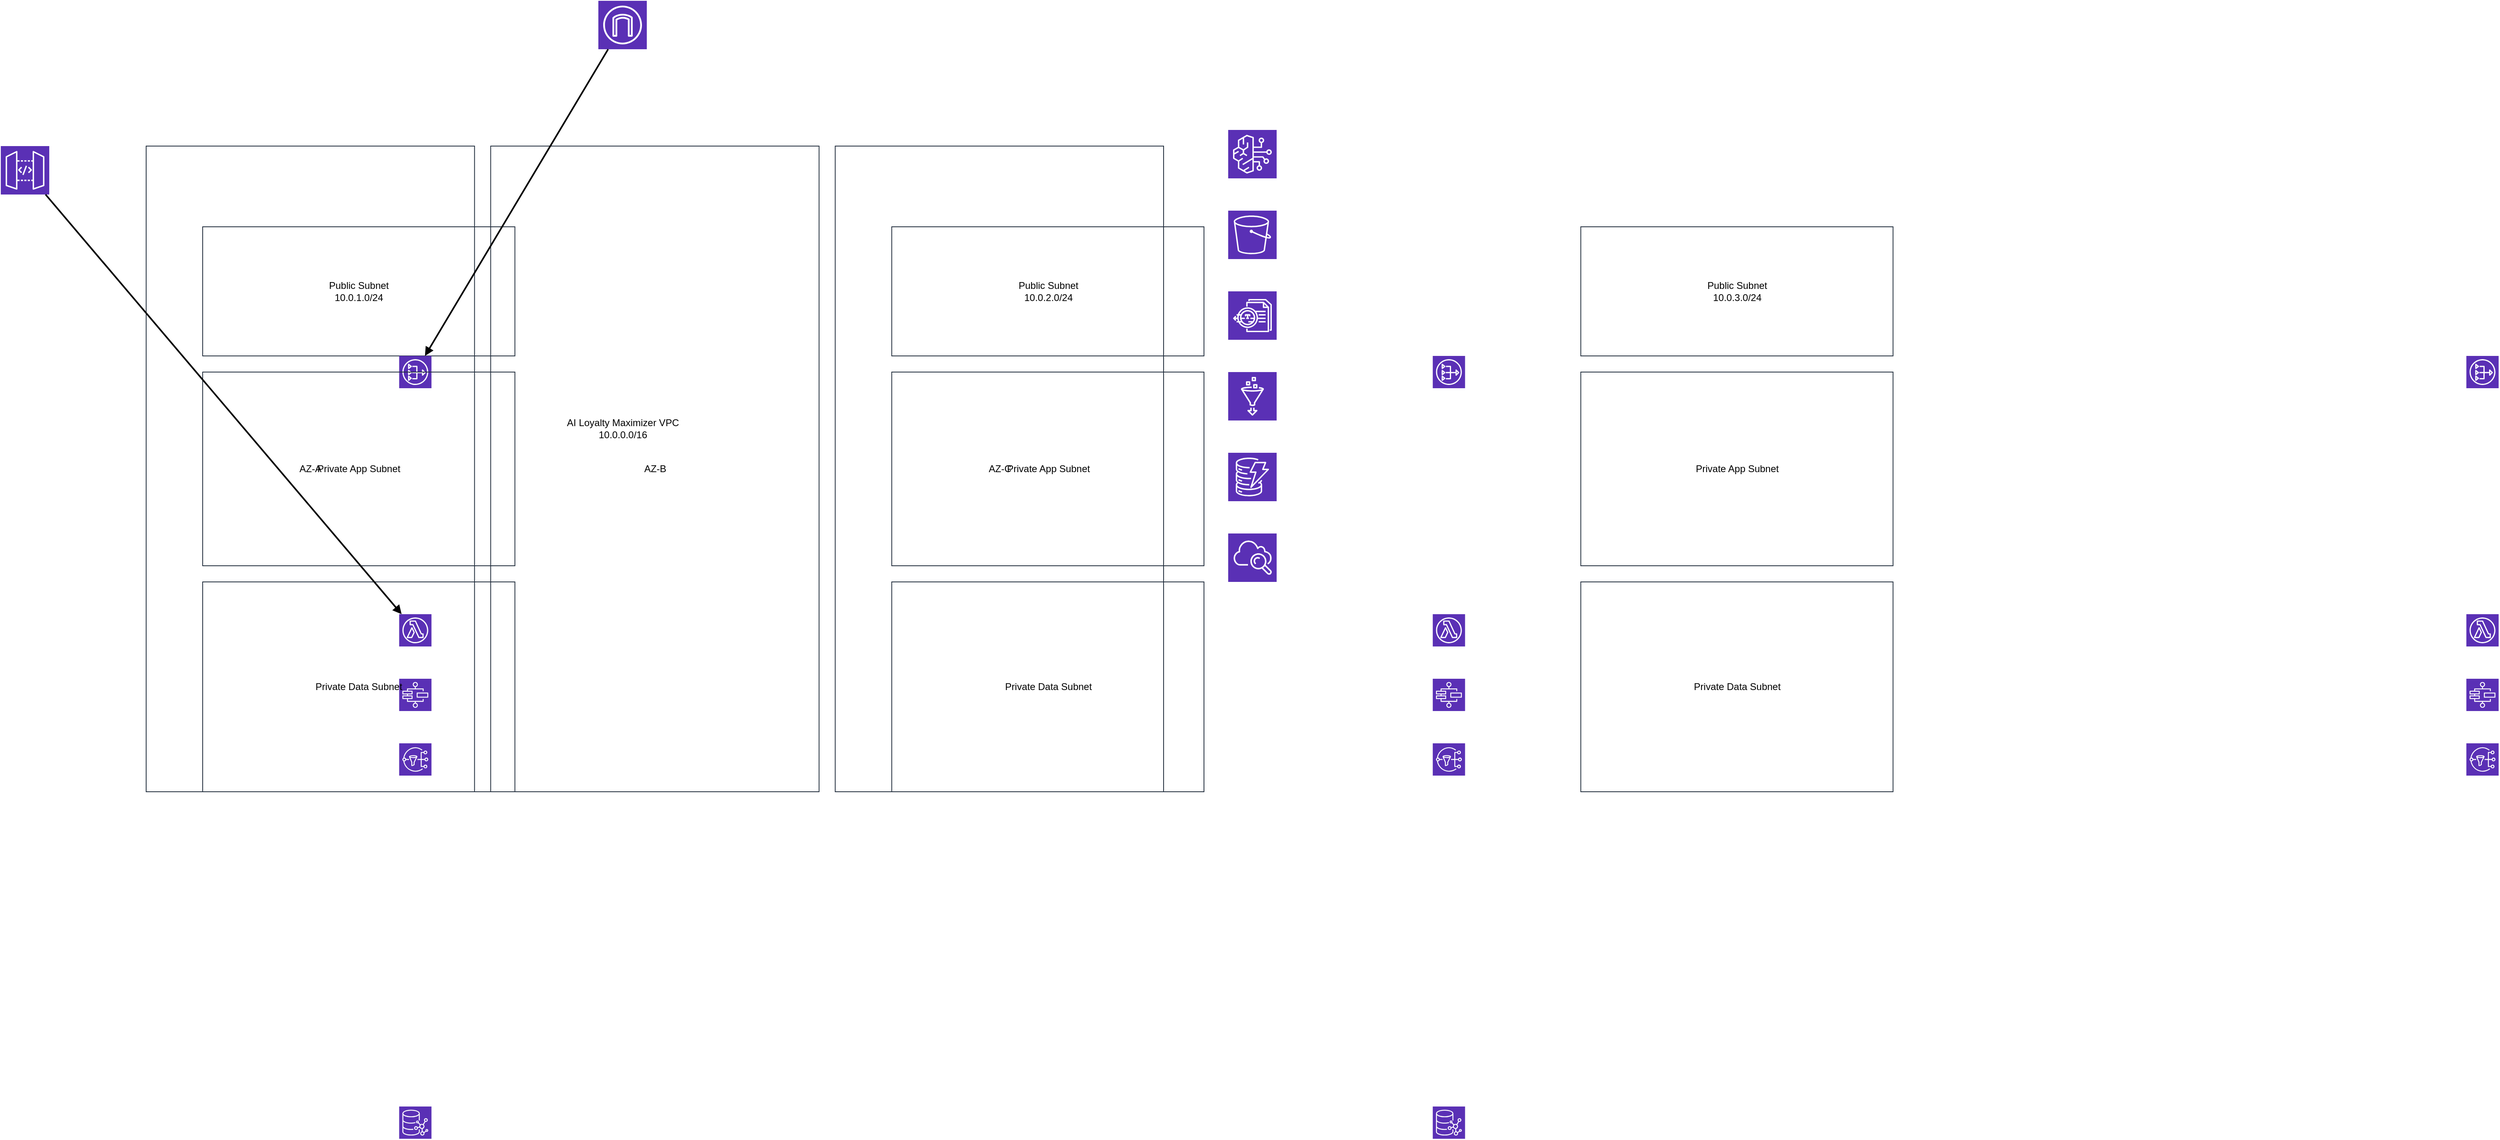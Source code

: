 <mxfile version="24.3.4"><diagram id="c10253ac-d415-4e22-a5bc-3c2fd6892ca3" name="ProdPhysical-AWS2025-v5"><mxGraphModel dx="1282" dy="841" grid="1" gridSize="10" guides="1" tooltips="1" connect="1" arrows="1" fold="1" page="1" pageScale="1" pageWidth="1600" pageHeight="900" math="0" shadow="0"><root><mxCell id="0" /><mxCell id="1" parent="0" /><mxCell id="2" parent="1" value="AI Loyalty Maximizer VPC&#10;10.0.0.0/16" style="shape=mxgraph.aws4.vpc;fillColor=none;strokeColor=#232F3E;fontSize=12;html=1;" vertex="1"><mxGeometry as="geometry" x="40" y="40" width="1300" height="860" /></mxCell><mxCell id="3" parent="2" value="AZ-A" style="shape=mxgraph.aws4.availability_zone;fillColor=none;strokeColor=#232F3E;fontSize=12;html=1;" vertex="1"><mxGeometry as="geometry" x="60.0" y="80" width="406.667" height="800" /></mxCell><mxCell id="4" parent="3" value="Public Subnet&#10;10.0.1.0/24" style="shape=mxgraph.aws4.public_subnet;fillColor=none;strokeColor=#232F3E;fontSize=12;html=1;" vertex="1"><mxGeometry as="geometry" x="70.0" y="100" width="386.667" height="160" /></mxCell><mxCell id="5" parent="4" style="shape=mxgraph.aws4.resourceIcon;resIcon=mxgraph.aws4.nat_gateway;gradientColor=none;fillColor=#5A30B5;strokeColor=#FFFFFF;verticalLabelPosition=bottom;verticalAlign=top;fontColor=#232F3E;html=1;" vertex="1"><mxGeometry as="geometry" x="243.333" y="160.0" width="40" height="40" /></mxCell><mxCell id="6" parent="3" value="Private App Subnet" style="shape=mxgraph.aws4.private_subnet;fillColor=none;strokeColor=#232F3E;fontSize=12;html=1;" vertex="1"><mxGeometry as="geometry" x="70.0" y="280" width="386.667" height="240" /></mxCell><mxCell id="7" parent="6" style="shape=mxgraph.aws4.resourceIcon;resIcon=mxgraph.aws4.lambda_function;gradientColor=none;fillColor=#5A30B5;strokeColor=#FFFFFF;verticalLabelPosition=bottom;verticalAlign=top;fontColor=#232F3E;html=1;" vertex="1"><mxGeometry as="geometry" x="243.333" y="300" width="40" height="40" /></mxCell><mxCell id="8" parent="6" style="shape=mxgraph.aws4.resourceIcon;resIcon=mxgraph.aws4.step_functions;gradientColor=none;fillColor=#5A30B5;strokeColor=#FFFFFF;verticalLabelPosition=bottom;verticalAlign=top;fontColor=#232F3E;html=1;" vertex="1"><mxGeometry as="geometry" x="243.333" y="380" width="40" height="40" /></mxCell><mxCell id="9" parent="6" style="shape=mxgraph.aws4.resourceIcon;resIcon=mxgraph.aws4.sns;gradientColor=none;fillColor=#5A30B5;strokeColor=#FFFFFF;verticalLabelPosition=bottom;verticalAlign=top;fontColor=#232F3E;html=1;" vertex="1"><mxGeometry as="geometry" x="243.333" y="460" width="40" height="40" /></mxCell><mxCell id="10" parent="3" value="Private Data Subnet" style="shape=mxgraph.aws4.private_subnet;fillColor=none;strokeColor=#232F3E;fontSize=12;html=1;" vertex="1"><mxGeometry as="geometry" x="70.0" y="540" width="386.667" height="260" /></mxCell><mxCell id="11" parent="10" style="shape=mxgraph.aws4.resourceIcon;resIcon=mxgraph.aws4.neptune;gradientColor=none;fillColor=#5A30B5;strokeColor=#FFFFFF;verticalLabelPosition=bottom;verticalAlign=top;fontColor=#232F3E;html=1;" vertex="1"><mxGeometry as="geometry" x="243.333" y="650.0" width="40" height="40" /></mxCell><mxCell id="12" parent="2" value="AZ-B" style="shape=mxgraph.aws4.availability_zone;fillColor=none;strokeColor=#232F3E;fontSize=12;html=1;" vertex="1"><mxGeometry as="geometry" x="486.667" y="80" width="406.667" height="800" /></mxCell><mxCell id="13" parent="12" value="Public Subnet&#10;10.0.2.0/24" style="shape=mxgraph.aws4.public_subnet;fillColor=none;strokeColor=#232F3E;fontSize=12;html=1;" vertex="1"><mxGeometry as="geometry" x="496.667" y="100" width="386.667" height="160" /></mxCell><mxCell id="14" parent="13" style="shape=mxgraph.aws4.resourceIcon;resIcon=mxgraph.aws4.nat_gateway;gradientColor=none;fillColor=#5A30B5;strokeColor=#FFFFFF;verticalLabelPosition=bottom;verticalAlign=top;fontColor=#232F3E;html=1;" vertex="1"><mxGeometry as="geometry" x="670.0" y="160.0" width="40" height="40" /></mxCell><mxCell id="15" parent="12" value="Private App Subnet" style="shape=mxgraph.aws4.private_subnet;fillColor=none;strokeColor=#232F3E;fontSize=12;html=1;" vertex="1"><mxGeometry as="geometry" x="496.667" y="280" width="386.667" height="240" /></mxCell><mxCell id="16" parent="15" style="shape=mxgraph.aws4.resourceIcon;resIcon=mxgraph.aws4.lambda_function;gradientColor=none;fillColor=#5A30B5;strokeColor=#FFFFFF;verticalLabelPosition=bottom;verticalAlign=top;fontColor=#232F3E;html=1;" vertex="1"><mxGeometry as="geometry" x="670.0" y="300" width="40" height="40" /></mxCell><mxCell id="17" parent="15" style="shape=mxgraph.aws4.resourceIcon;resIcon=mxgraph.aws4.step_functions;gradientColor=none;fillColor=#5A30B5;strokeColor=#FFFFFF;verticalLabelPosition=bottom;verticalAlign=top;fontColor=#232F3E;html=1;" vertex="1"><mxGeometry as="geometry" x="670.0" y="380" width="40" height="40" /></mxCell><mxCell id="18" parent="15" style="shape=mxgraph.aws4.resourceIcon;resIcon=mxgraph.aws4.sns;gradientColor=none;fillColor=#5A30B5;strokeColor=#FFFFFF;verticalLabelPosition=bottom;verticalAlign=top;fontColor=#232F3E;html=1;" vertex="1"><mxGeometry as="geometry" x="670.0" y="460" width="40" height="40" /></mxCell><mxCell id="19" parent="12" value="Private Data Subnet" style="shape=mxgraph.aws4.private_subnet;fillColor=none;strokeColor=#232F3E;fontSize=12;html=1;" vertex="1"><mxGeometry as="geometry" x="496.667" y="540" width="386.667" height="260" /></mxCell><mxCell id="20" parent="19" style="shape=mxgraph.aws4.resourceIcon;resIcon=mxgraph.aws4.neptune;gradientColor=none;fillColor=#5A30B5;strokeColor=#FFFFFF;verticalLabelPosition=bottom;verticalAlign=top;fontColor=#232F3E;html=1;" vertex="1"><mxGeometry as="geometry" x="670.0" y="650.0" width="40" height="40" /></mxCell><mxCell id="21" parent="2" value="AZ-C" style="shape=mxgraph.aws4.availability_zone;fillColor=none;strokeColor=#232F3E;fontSize=12;html=1;" vertex="1"><mxGeometry as="geometry" x="913.333" y="80" width="406.667" height="800" /></mxCell><mxCell id="22" parent="21" value="Public Subnet&#10;10.0.3.0/24" style="shape=mxgraph.aws4.public_subnet;fillColor=none;strokeColor=#232F3E;fontSize=12;html=1;" vertex="1"><mxGeometry as="geometry" x="923.333" y="100" width="386.667" height="160" /></mxCell><mxCell id="23" parent="22" style="shape=mxgraph.aws4.resourceIcon;resIcon=mxgraph.aws4.nat_gateway;gradientColor=none;fillColor=#5A30B5;strokeColor=#FFFFFF;verticalLabelPosition=bottom;verticalAlign=top;fontColor=#232F3E;html=1;" vertex="1"><mxGeometry as="geometry" x="1096.667" y="160.0" width="40" height="40" /></mxCell><mxCell id="24" parent="21" value="Private App Subnet" style="shape=mxgraph.aws4.private_subnet;fillColor=none;strokeColor=#232F3E;fontSize=12;html=1;" vertex="1"><mxGeometry as="geometry" x="923.333" y="280" width="386.667" height="240" /></mxCell><mxCell id="25" parent="24" style="shape=mxgraph.aws4.resourceIcon;resIcon=mxgraph.aws4.lambda_function;gradientColor=none;fillColor=#5A30B5;strokeColor=#FFFFFF;verticalLabelPosition=bottom;verticalAlign=top;fontColor=#232F3E;html=1;" vertex="1"><mxGeometry as="geometry" x="1096.667" y="300" width="40" height="40" /></mxCell><mxCell id="26" parent="24" style="shape=mxgraph.aws4.resourceIcon;resIcon=mxgraph.aws4.step_functions;gradientColor=none;fillColor=#5A30B5;strokeColor=#FFFFFF;verticalLabelPosition=bottom;verticalAlign=top;fontColor=#232F3E;html=1;" vertex="1"><mxGeometry as="geometry" x="1096.667" y="380" width="40" height="40" /></mxCell><mxCell id="27" parent="24" style="shape=mxgraph.aws4.resourceIcon;resIcon=mxgraph.aws4.sns;gradientColor=none;fillColor=#5A30B5;strokeColor=#FFFFFF;verticalLabelPosition=bottom;verticalAlign=top;fontColor=#232F3E;html=1;" vertex="1"><mxGeometry as="geometry" x="1096.667" y="460" width="40" height="40" /></mxCell><mxCell id="28" parent="21" value="Private Data Subnet" style="shape=mxgraph.aws4.private_subnet;fillColor=none;strokeColor=#232F3E;fontSize=12;html=1;" vertex="1"><mxGeometry as="geometry" x="923.333" y="540" width="386.667" height="260" /></mxCell><mxCell id="29" parent="1" style="shape=mxgraph.aws4.resourceIcon;resIcon=mxgraph.aws4.internet_gateway;gradientColor=none;fillColor=#5A30B5;strokeColor=#FFFFFF;verticalLabelPosition=bottom;verticalAlign=top;fontColor=#232F3E;html=1;" vertex="1"><mxGeometry as="geometry" x="660.0" y="-60" width="60" height="60" /></mxCell><mxCell id="30" parent="1" style="shape=mxgraph.aws4.resourceIcon;resIcon=mxgraph.aws4.api_gateway;gradientColor=none;fillColor=#5A30B5;strokeColor=#FFFFFF;verticalLabelPosition=bottom;verticalAlign=top;fontColor=#232F3E;html=1;" vertex="1"><mxGeometry as="geometry" x="-80" y="120" width="60" height="60" /></mxCell><mxCell id="31" parent="1" style="endArrow=block;endFill=1;strokeWidth=2;" edge="1" source="30" target="7"><mxGeometry as="geometry" relative="1" /></mxCell><mxCell id="32" parent="1" style="endArrow=block;endFill=1;strokeWidth=2;" edge="1" source="29" target="5"><mxGeometry as="geometry" relative="1" /></mxCell><mxCell id="33" parent="1" style="shape=mxgraph.aws4.resourceIcon;resIcon=mxgraph.aws4.bedrock;gradientColor=none;fillColor=#5A30B5;strokeColor=#FFFFFF;verticalLabelPosition=bottom;verticalAlign=top;fontColor=#232F3E;html=1;" vertex="1"><mxGeometry as="geometry" x="1440" y="100" width="60" height="60" /></mxCell><mxCell id="34" parent="1" style="shape=mxgraph.aws4.resourceIcon;resIcon=mxgraph.aws4.s3;gradientColor=none;fillColor=#5A30B5;strokeColor=#FFFFFF;verticalLabelPosition=bottom;verticalAlign=top;fontColor=#232F3E;html=1;" vertex="1"><mxGeometry as="geometry" x="1440" y="200" width="60" height="60" /></mxCell><mxCell id="35" parent="1" style="shape=mxgraph.aws4.resourceIcon;resIcon=mxgraph.aws4.textract;gradientColor=none;fillColor=#5A30B5;strokeColor=#FFFFFF;verticalLabelPosition=bottom;verticalAlign=top;fontColor=#232F3E;html=1;" vertex="1"><mxGeometry as="geometry" x="1440" y="300" width="60" height="60" /></mxCell><mxCell id="36" parent="1" style="shape=mxgraph.aws4.resourceIcon;resIcon=mxgraph.aws4.glue;gradientColor=none;fillColor=#5A30B5;strokeColor=#FFFFFF;verticalLabelPosition=bottom;verticalAlign=top;fontColor=#232F3E;html=1;" vertex="1"><mxGeometry as="geometry" x="1440" y="400" width="60" height="60" /></mxCell><mxCell id="37" parent="1" style="shape=mxgraph.aws4.resourceIcon;resIcon=mxgraph.aws4.dynamodb;gradientColor=none;fillColor=#5A30B5;strokeColor=#FFFFFF;verticalLabelPosition=bottom;verticalAlign=top;fontColor=#232F3E;html=1;" vertex="1"><mxGeometry as="geometry" x="1440" y="500" width="60" height="60" /></mxCell><mxCell id="38" parent="1" style="shape=mxgraph.aws4.resourceIcon;resIcon=mxgraph.aws4.cloudwatch;gradientColor=none;fillColor=#5A30B5;strokeColor=#FFFFFF;verticalLabelPosition=bottom;verticalAlign=top;fontColor=#232F3E;html=1;" vertex="1"><mxGeometry as="geometry" x="1440" y="600" width="60" height="60" /></mxCell></root></mxGraphModel></diagram></mxfile>